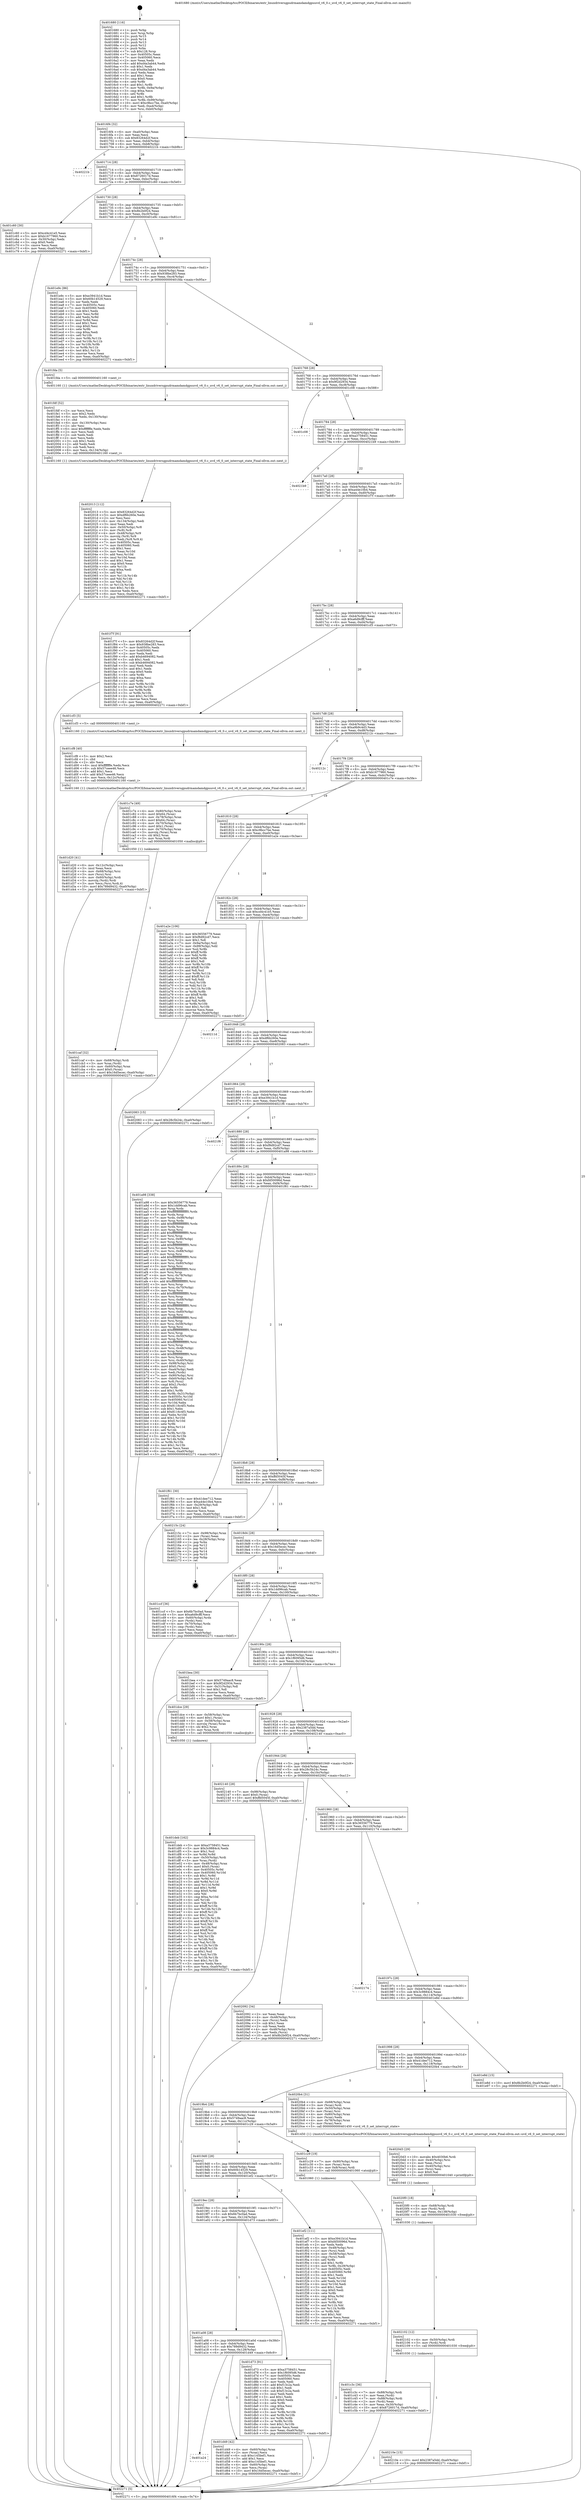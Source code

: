 digraph "0x401680" {
  label = "0x401680 (/mnt/c/Users/mathe/Desktop/tcc/POCII/binaries/extr_linuxdriversgpudrmamdamdgpuuvd_v6_0.c_uvd_v6_0_set_interrupt_state_Final-ollvm.out::main(0))"
  labelloc = "t"
  node[shape=record]

  Entry [label="",width=0.3,height=0.3,shape=circle,fillcolor=black,style=filled]
  "0x4016f4" [label="{
     0x4016f4 [32]\l
     | [instrs]\l
     &nbsp;&nbsp;0x4016f4 \<+6\>: mov -0xa0(%rbp),%eax\l
     &nbsp;&nbsp;0x4016fa \<+2\>: mov %eax,%ecx\l
     &nbsp;&nbsp;0x4016fc \<+6\>: sub $0x83264d2f,%ecx\l
     &nbsp;&nbsp;0x401702 \<+6\>: mov %eax,-0xb4(%rbp)\l
     &nbsp;&nbsp;0x401708 \<+6\>: mov %ecx,-0xb8(%rbp)\l
     &nbsp;&nbsp;0x40170e \<+6\>: je 000000000040221b \<main+0xb9b\>\l
  }"]
  "0x40221b" [label="{
     0x40221b\l
  }", style=dashed]
  "0x401714" [label="{
     0x401714 [28]\l
     | [instrs]\l
     &nbsp;&nbsp;0x401714 \<+5\>: jmp 0000000000401719 \<main+0x99\>\l
     &nbsp;&nbsp;0x401719 \<+6\>: mov -0xb4(%rbp),%eax\l
     &nbsp;&nbsp;0x40171f \<+5\>: sub $0x8726017d,%eax\l
     &nbsp;&nbsp;0x401724 \<+6\>: mov %eax,-0xbc(%rbp)\l
     &nbsp;&nbsp;0x40172a \<+6\>: je 0000000000401c60 \<main+0x5e0\>\l
  }"]
  Exit [label="",width=0.3,height=0.3,shape=circle,fillcolor=black,style=filled,peripheries=2]
  "0x401c60" [label="{
     0x401c60 [30]\l
     | [instrs]\l
     &nbsp;&nbsp;0x401c60 \<+5\>: mov $0xcd4c41e5,%eax\l
     &nbsp;&nbsp;0x401c65 \<+5\>: mov $0xb1677960,%ecx\l
     &nbsp;&nbsp;0x401c6a \<+3\>: mov -0x30(%rbp),%edx\l
     &nbsp;&nbsp;0x401c6d \<+3\>: cmp $0x0,%edx\l
     &nbsp;&nbsp;0x401c70 \<+3\>: cmove %ecx,%eax\l
     &nbsp;&nbsp;0x401c73 \<+6\>: mov %eax,-0xa0(%rbp)\l
     &nbsp;&nbsp;0x401c79 \<+5\>: jmp 0000000000402271 \<main+0xbf1\>\l
  }"]
  "0x401730" [label="{
     0x401730 [28]\l
     | [instrs]\l
     &nbsp;&nbsp;0x401730 \<+5\>: jmp 0000000000401735 \<main+0xb5\>\l
     &nbsp;&nbsp;0x401735 \<+6\>: mov -0xb4(%rbp),%eax\l
     &nbsp;&nbsp;0x40173b \<+5\>: sub $0x8b2b0f24,%eax\l
     &nbsp;&nbsp;0x401740 \<+6\>: mov %eax,-0xc0(%rbp)\l
     &nbsp;&nbsp;0x401746 \<+6\>: je 0000000000401e9c \<main+0x81c\>\l
  }"]
  "0x40210e" [label="{
     0x40210e [15]\l
     | [instrs]\l
     &nbsp;&nbsp;0x40210e \<+10\>: movl $0x2387a5dd,-0xa0(%rbp)\l
     &nbsp;&nbsp;0x402118 \<+5\>: jmp 0000000000402271 \<main+0xbf1\>\l
  }"]
  "0x401e9c" [label="{
     0x401e9c [86]\l
     | [instrs]\l
     &nbsp;&nbsp;0x401e9c \<+5\>: mov $0xe3941b1d,%eax\l
     &nbsp;&nbsp;0x401ea1 \<+5\>: mov $0x60b14529,%ecx\l
     &nbsp;&nbsp;0x401ea6 \<+2\>: xor %edx,%edx\l
     &nbsp;&nbsp;0x401ea8 \<+7\>: mov 0x40505c,%esi\l
     &nbsp;&nbsp;0x401eaf \<+7\>: mov 0x405060,%edi\l
     &nbsp;&nbsp;0x401eb6 \<+3\>: sub $0x1,%edx\l
     &nbsp;&nbsp;0x401eb9 \<+3\>: mov %esi,%r8d\l
     &nbsp;&nbsp;0x401ebc \<+3\>: add %edx,%r8d\l
     &nbsp;&nbsp;0x401ebf \<+4\>: imul %r8d,%esi\l
     &nbsp;&nbsp;0x401ec3 \<+3\>: and $0x1,%esi\l
     &nbsp;&nbsp;0x401ec6 \<+3\>: cmp $0x0,%esi\l
     &nbsp;&nbsp;0x401ec9 \<+4\>: sete %r9b\l
     &nbsp;&nbsp;0x401ecd \<+3\>: cmp $0xa,%edi\l
     &nbsp;&nbsp;0x401ed0 \<+4\>: setl %r10b\l
     &nbsp;&nbsp;0x401ed4 \<+3\>: mov %r9b,%r11b\l
     &nbsp;&nbsp;0x401ed7 \<+3\>: and %r10b,%r11b\l
     &nbsp;&nbsp;0x401eda \<+3\>: xor %r10b,%r9b\l
     &nbsp;&nbsp;0x401edd \<+3\>: or %r9b,%r11b\l
     &nbsp;&nbsp;0x401ee0 \<+4\>: test $0x1,%r11b\l
     &nbsp;&nbsp;0x401ee4 \<+3\>: cmovne %ecx,%eax\l
     &nbsp;&nbsp;0x401ee7 \<+6\>: mov %eax,-0xa0(%rbp)\l
     &nbsp;&nbsp;0x401eed \<+5\>: jmp 0000000000402271 \<main+0xbf1\>\l
  }"]
  "0x40174c" [label="{
     0x40174c [28]\l
     | [instrs]\l
     &nbsp;&nbsp;0x40174c \<+5\>: jmp 0000000000401751 \<main+0xd1\>\l
     &nbsp;&nbsp;0x401751 \<+6\>: mov -0xb4(%rbp),%eax\l
     &nbsp;&nbsp;0x401757 \<+5\>: sub $0x938be283,%eax\l
     &nbsp;&nbsp;0x40175c \<+6\>: mov %eax,-0xc4(%rbp)\l
     &nbsp;&nbsp;0x401762 \<+6\>: je 0000000000401fda \<main+0x95a\>\l
  }"]
  "0x402102" [label="{
     0x402102 [12]\l
     | [instrs]\l
     &nbsp;&nbsp;0x402102 \<+4\>: mov -0x50(%rbp),%rdi\l
     &nbsp;&nbsp;0x402106 \<+3\>: mov (%rdi),%rdi\l
     &nbsp;&nbsp;0x402109 \<+5\>: call 0000000000401030 \<free@plt\>\l
     | [calls]\l
     &nbsp;&nbsp;0x401030 \{1\} (unknown)\l
  }"]
  "0x401fda" [label="{
     0x401fda [5]\l
     | [instrs]\l
     &nbsp;&nbsp;0x401fda \<+5\>: call 0000000000401160 \<next_i\>\l
     | [calls]\l
     &nbsp;&nbsp;0x401160 \{1\} (/mnt/c/Users/mathe/Desktop/tcc/POCII/binaries/extr_linuxdriversgpudrmamdamdgpuuvd_v6_0.c_uvd_v6_0_set_interrupt_state_Final-ollvm.out::next_i)\l
  }"]
  "0x401768" [label="{
     0x401768 [28]\l
     | [instrs]\l
     &nbsp;&nbsp;0x401768 \<+5\>: jmp 000000000040176d \<main+0xed\>\l
     &nbsp;&nbsp;0x40176d \<+6\>: mov -0xb4(%rbp),%eax\l
     &nbsp;&nbsp;0x401773 \<+5\>: sub $0x9f2d2934,%eax\l
     &nbsp;&nbsp;0x401778 \<+6\>: mov %eax,-0xc8(%rbp)\l
     &nbsp;&nbsp;0x40177e \<+6\>: je 0000000000401c08 \<main+0x588\>\l
  }"]
  "0x4020f0" [label="{
     0x4020f0 [18]\l
     | [instrs]\l
     &nbsp;&nbsp;0x4020f0 \<+4\>: mov -0x68(%rbp),%rdi\l
     &nbsp;&nbsp;0x4020f4 \<+3\>: mov (%rdi),%rdi\l
     &nbsp;&nbsp;0x4020f7 \<+6\>: mov %eax,-0x138(%rbp)\l
     &nbsp;&nbsp;0x4020fd \<+5\>: call 0000000000401030 \<free@plt\>\l
     | [calls]\l
     &nbsp;&nbsp;0x401030 \{1\} (unknown)\l
  }"]
  "0x401c08" [label="{
     0x401c08\l
  }", style=dashed]
  "0x401784" [label="{
     0x401784 [28]\l
     | [instrs]\l
     &nbsp;&nbsp;0x401784 \<+5\>: jmp 0000000000401789 \<main+0x109\>\l
     &nbsp;&nbsp;0x401789 \<+6\>: mov -0xb4(%rbp),%eax\l
     &nbsp;&nbsp;0x40178f \<+5\>: sub $0xa3758451,%eax\l
     &nbsp;&nbsp;0x401794 \<+6\>: mov %eax,-0xcc(%rbp)\l
     &nbsp;&nbsp;0x40179a \<+6\>: je 00000000004021b9 \<main+0xb39\>\l
  }"]
  "0x4020d3" [label="{
     0x4020d3 [29]\l
     | [instrs]\l
     &nbsp;&nbsp;0x4020d3 \<+10\>: movabs $0x4030b6,%rdi\l
     &nbsp;&nbsp;0x4020dd \<+4\>: mov -0x40(%rbp),%rsi\l
     &nbsp;&nbsp;0x4020e1 \<+2\>: mov %eax,(%rsi)\l
     &nbsp;&nbsp;0x4020e3 \<+4\>: mov -0x40(%rbp),%rsi\l
     &nbsp;&nbsp;0x4020e7 \<+2\>: mov (%rsi),%esi\l
     &nbsp;&nbsp;0x4020e9 \<+2\>: mov $0x0,%al\l
     &nbsp;&nbsp;0x4020eb \<+5\>: call 0000000000401040 \<printf@plt\>\l
     | [calls]\l
     &nbsp;&nbsp;0x401040 \{1\} (unknown)\l
  }"]
  "0x4021b9" [label="{
     0x4021b9\l
  }", style=dashed]
  "0x4017a0" [label="{
     0x4017a0 [28]\l
     | [instrs]\l
     &nbsp;&nbsp;0x4017a0 \<+5\>: jmp 00000000004017a5 \<main+0x125\>\l
     &nbsp;&nbsp;0x4017a5 \<+6\>: mov -0xb4(%rbp),%eax\l
     &nbsp;&nbsp;0x4017ab \<+5\>: sub $0xa44e10b4,%eax\l
     &nbsp;&nbsp;0x4017b0 \<+6\>: mov %eax,-0xd0(%rbp)\l
     &nbsp;&nbsp;0x4017b6 \<+6\>: je 0000000000401f7f \<main+0x8ff\>\l
  }"]
  "0x402013" [label="{
     0x402013 [112]\l
     | [instrs]\l
     &nbsp;&nbsp;0x402013 \<+5\>: mov $0x83264d2f,%ecx\l
     &nbsp;&nbsp;0x402018 \<+5\>: mov $0xdf6b260e,%edx\l
     &nbsp;&nbsp;0x40201d \<+2\>: xor %esi,%esi\l
     &nbsp;&nbsp;0x40201f \<+6\>: mov -0x134(%rbp),%edi\l
     &nbsp;&nbsp;0x402025 \<+3\>: imul %eax,%edi\l
     &nbsp;&nbsp;0x402028 \<+4\>: mov -0x50(%rbp),%r8\l
     &nbsp;&nbsp;0x40202c \<+3\>: mov (%r8),%r8\l
     &nbsp;&nbsp;0x40202f \<+4\>: mov -0x48(%rbp),%r9\l
     &nbsp;&nbsp;0x402033 \<+3\>: movslq (%r9),%r9\l
     &nbsp;&nbsp;0x402036 \<+4\>: mov %edi,(%r8,%r9,4)\l
     &nbsp;&nbsp;0x40203a \<+7\>: mov 0x40505c,%eax\l
     &nbsp;&nbsp;0x402041 \<+7\>: mov 0x405060,%edi\l
     &nbsp;&nbsp;0x402048 \<+3\>: sub $0x1,%esi\l
     &nbsp;&nbsp;0x40204b \<+3\>: mov %eax,%r10d\l
     &nbsp;&nbsp;0x40204e \<+3\>: add %esi,%r10d\l
     &nbsp;&nbsp;0x402051 \<+4\>: imul %r10d,%eax\l
     &nbsp;&nbsp;0x402055 \<+3\>: and $0x1,%eax\l
     &nbsp;&nbsp;0x402058 \<+3\>: cmp $0x0,%eax\l
     &nbsp;&nbsp;0x40205b \<+4\>: sete %r11b\l
     &nbsp;&nbsp;0x40205f \<+3\>: cmp $0xa,%edi\l
     &nbsp;&nbsp;0x402062 \<+3\>: setl %bl\l
     &nbsp;&nbsp;0x402065 \<+3\>: mov %r11b,%r14b\l
     &nbsp;&nbsp;0x402068 \<+3\>: and %bl,%r14b\l
     &nbsp;&nbsp;0x40206b \<+3\>: xor %bl,%r11b\l
     &nbsp;&nbsp;0x40206e \<+3\>: or %r11b,%r14b\l
     &nbsp;&nbsp;0x402071 \<+4\>: test $0x1,%r14b\l
     &nbsp;&nbsp;0x402075 \<+3\>: cmovne %edx,%ecx\l
     &nbsp;&nbsp;0x402078 \<+6\>: mov %ecx,-0xa0(%rbp)\l
     &nbsp;&nbsp;0x40207e \<+5\>: jmp 0000000000402271 \<main+0xbf1\>\l
  }"]
  "0x401f7f" [label="{
     0x401f7f [91]\l
     | [instrs]\l
     &nbsp;&nbsp;0x401f7f \<+5\>: mov $0x83264d2f,%eax\l
     &nbsp;&nbsp;0x401f84 \<+5\>: mov $0x938be283,%ecx\l
     &nbsp;&nbsp;0x401f89 \<+7\>: mov 0x40505c,%edx\l
     &nbsp;&nbsp;0x401f90 \<+7\>: mov 0x405060,%esi\l
     &nbsp;&nbsp;0x401f97 \<+2\>: mov %edx,%edi\l
     &nbsp;&nbsp;0x401f99 \<+6\>: add $0xb4694082,%edi\l
     &nbsp;&nbsp;0x401f9f \<+3\>: sub $0x1,%edi\l
     &nbsp;&nbsp;0x401fa2 \<+6\>: sub $0xb4694082,%edi\l
     &nbsp;&nbsp;0x401fa8 \<+3\>: imul %edi,%edx\l
     &nbsp;&nbsp;0x401fab \<+3\>: and $0x1,%edx\l
     &nbsp;&nbsp;0x401fae \<+3\>: cmp $0x0,%edx\l
     &nbsp;&nbsp;0x401fb1 \<+4\>: sete %r8b\l
     &nbsp;&nbsp;0x401fb5 \<+3\>: cmp $0xa,%esi\l
     &nbsp;&nbsp;0x401fb8 \<+4\>: setl %r9b\l
     &nbsp;&nbsp;0x401fbc \<+3\>: mov %r8b,%r10b\l
     &nbsp;&nbsp;0x401fbf \<+3\>: and %r9b,%r10b\l
     &nbsp;&nbsp;0x401fc2 \<+3\>: xor %r9b,%r8b\l
     &nbsp;&nbsp;0x401fc5 \<+3\>: or %r8b,%r10b\l
     &nbsp;&nbsp;0x401fc8 \<+4\>: test $0x1,%r10b\l
     &nbsp;&nbsp;0x401fcc \<+3\>: cmovne %ecx,%eax\l
     &nbsp;&nbsp;0x401fcf \<+6\>: mov %eax,-0xa0(%rbp)\l
     &nbsp;&nbsp;0x401fd5 \<+5\>: jmp 0000000000402271 \<main+0xbf1\>\l
  }"]
  "0x4017bc" [label="{
     0x4017bc [28]\l
     | [instrs]\l
     &nbsp;&nbsp;0x4017bc \<+5\>: jmp 00000000004017c1 \<main+0x141\>\l
     &nbsp;&nbsp;0x4017c1 \<+6\>: mov -0xb4(%rbp),%eax\l
     &nbsp;&nbsp;0x4017c7 \<+5\>: sub $0xa6d9cfff,%eax\l
     &nbsp;&nbsp;0x4017cc \<+6\>: mov %eax,-0xd4(%rbp)\l
     &nbsp;&nbsp;0x4017d2 \<+6\>: je 0000000000401cf3 \<main+0x673\>\l
  }"]
  "0x401fdf" [label="{
     0x401fdf [52]\l
     | [instrs]\l
     &nbsp;&nbsp;0x401fdf \<+2\>: xor %ecx,%ecx\l
     &nbsp;&nbsp;0x401fe1 \<+5\>: mov $0x2,%edx\l
     &nbsp;&nbsp;0x401fe6 \<+6\>: mov %edx,-0x130(%rbp)\l
     &nbsp;&nbsp;0x401fec \<+1\>: cltd\l
     &nbsp;&nbsp;0x401fed \<+6\>: mov -0x130(%rbp),%esi\l
     &nbsp;&nbsp;0x401ff3 \<+2\>: idiv %esi\l
     &nbsp;&nbsp;0x401ff5 \<+6\>: imul $0xfffffffe,%edx,%edx\l
     &nbsp;&nbsp;0x401ffb \<+2\>: mov %ecx,%edi\l
     &nbsp;&nbsp;0x401ffd \<+2\>: sub %edx,%edi\l
     &nbsp;&nbsp;0x401fff \<+2\>: mov %ecx,%edx\l
     &nbsp;&nbsp;0x402001 \<+3\>: sub $0x1,%edx\l
     &nbsp;&nbsp;0x402004 \<+2\>: add %edx,%edi\l
     &nbsp;&nbsp;0x402006 \<+2\>: sub %edi,%ecx\l
     &nbsp;&nbsp;0x402008 \<+6\>: mov %ecx,-0x134(%rbp)\l
     &nbsp;&nbsp;0x40200e \<+5\>: call 0000000000401160 \<next_i\>\l
     | [calls]\l
     &nbsp;&nbsp;0x401160 \{1\} (/mnt/c/Users/mathe/Desktop/tcc/POCII/binaries/extr_linuxdriversgpudrmamdamdgpuuvd_v6_0.c_uvd_v6_0_set_interrupt_state_Final-ollvm.out::next_i)\l
  }"]
  "0x401cf3" [label="{
     0x401cf3 [5]\l
     | [instrs]\l
     &nbsp;&nbsp;0x401cf3 \<+5\>: call 0000000000401160 \<next_i\>\l
     | [calls]\l
     &nbsp;&nbsp;0x401160 \{1\} (/mnt/c/Users/mathe/Desktop/tcc/POCII/binaries/extr_linuxdriversgpudrmamdamdgpuuvd_v6_0.c_uvd_v6_0_set_interrupt_state_Final-ollvm.out::next_i)\l
  }"]
  "0x4017d8" [label="{
     0x4017d8 [28]\l
     | [instrs]\l
     &nbsp;&nbsp;0x4017d8 \<+5\>: jmp 00000000004017dd \<main+0x15d\>\l
     &nbsp;&nbsp;0x4017dd \<+6\>: mov -0xb4(%rbp),%eax\l
     &nbsp;&nbsp;0x4017e3 \<+5\>: sub $0xa9b9c4d3,%eax\l
     &nbsp;&nbsp;0x4017e8 \<+6\>: mov %eax,-0xd8(%rbp)\l
     &nbsp;&nbsp;0x4017ee \<+6\>: je 000000000040212c \<main+0xaac\>\l
  }"]
  "0x401deb" [label="{
     0x401deb [162]\l
     | [instrs]\l
     &nbsp;&nbsp;0x401deb \<+5\>: mov $0xa3758451,%ecx\l
     &nbsp;&nbsp;0x401df0 \<+5\>: mov $0x3c9884c4,%edx\l
     &nbsp;&nbsp;0x401df5 \<+3\>: mov $0x1,%sil\l
     &nbsp;&nbsp;0x401df8 \<+3\>: xor %r8d,%r8d\l
     &nbsp;&nbsp;0x401dfb \<+4\>: mov -0x50(%rbp),%rdi\l
     &nbsp;&nbsp;0x401dff \<+3\>: mov %rax,(%rdi)\l
     &nbsp;&nbsp;0x401e02 \<+4\>: mov -0x48(%rbp),%rax\l
     &nbsp;&nbsp;0x401e06 \<+6\>: movl $0x0,(%rax)\l
     &nbsp;&nbsp;0x401e0c \<+8\>: mov 0x40505c,%r9d\l
     &nbsp;&nbsp;0x401e14 \<+8\>: mov 0x405060,%r10d\l
     &nbsp;&nbsp;0x401e1c \<+4\>: sub $0x1,%r8d\l
     &nbsp;&nbsp;0x401e20 \<+3\>: mov %r9d,%r11d\l
     &nbsp;&nbsp;0x401e23 \<+3\>: add %r8d,%r11d\l
     &nbsp;&nbsp;0x401e26 \<+4\>: imul %r11d,%r9d\l
     &nbsp;&nbsp;0x401e2a \<+4\>: and $0x1,%r9d\l
     &nbsp;&nbsp;0x401e2e \<+4\>: cmp $0x0,%r9d\l
     &nbsp;&nbsp;0x401e32 \<+3\>: sete %bl\l
     &nbsp;&nbsp;0x401e35 \<+4\>: cmp $0xa,%r10d\l
     &nbsp;&nbsp;0x401e39 \<+4\>: setl %r14b\l
     &nbsp;&nbsp;0x401e3d \<+3\>: mov %bl,%r15b\l
     &nbsp;&nbsp;0x401e40 \<+4\>: xor $0xff,%r15b\l
     &nbsp;&nbsp;0x401e44 \<+3\>: mov %r14b,%r12b\l
     &nbsp;&nbsp;0x401e47 \<+4\>: xor $0xff,%r12b\l
     &nbsp;&nbsp;0x401e4b \<+4\>: xor $0x1,%sil\l
     &nbsp;&nbsp;0x401e4f \<+3\>: mov %r15b,%r13b\l
     &nbsp;&nbsp;0x401e52 \<+4\>: and $0xff,%r13b\l
     &nbsp;&nbsp;0x401e56 \<+3\>: and %sil,%bl\l
     &nbsp;&nbsp;0x401e59 \<+3\>: mov %r12b,%al\l
     &nbsp;&nbsp;0x401e5c \<+2\>: and $0xff,%al\l
     &nbsp;&nbsp;0x401e5e \<+3\>: and %sil,%r14b\l
     &nbsp;&nbsp;0x401e61 \<+3\>: or %bl,%r13b\l
     &nbsp;&nbsp;0x401e64 \<+3\>: or %r14b,%al\l
     &nbsp;&nbsp;0x401e67 \<+3\>: xor %al,%r13b\l
     &nbsp;&nbsp;0x401e6a \<+3\>: or %r12b,%r15b\l
     &nbsp;&nbsp;0x401e6d \<+4\>: xor $0xff,%r15b\l
     &nbsp;&nbsp;0x401e71 \<+4\>: or $0x1,%sil\l
     &nbsp;&nbsp;0x401e75 \<+3\>: and %sil,%r15b\l
     &nbsp;&nbsp;0x401e78 \<+3\>: or %r15b,%r13b\l
     &nbsp;&nbsp;0x401e7b \<+4\>: test $0x1,%r13b\l
     &nbsp;&nbsp;0x401e7f \<+3\>: cmovne %edx,%ecx\l
     &nbsp;&nbsp;0x401e82 \<+6\>: mov %ecx,-0xa0(%rbp)\l
     &nbsp;&nbsp;0x401e88 \<+5\>: jmp 0000000000402271 \<main+0xbf1\>\l
  }"]
  "0x40212c" [label="{
     0x40212c\l
  }", style=dashed]
  "0x4017f4" [label="{
     0x4017f4 [28]\l
     | [instrs]\l
     &nbsp;&nbsp;0x4017f4 \<+5\>: jmp 00000000004017f9 \<main+0x179\>\l
     &nbsp;&nbsp;0x4017f9 \<+6\>: mov -0xb4(%rbp),%eax\l
     &nbsp;&nbsp;0x4017ff \<+5\>: sub $0xb1677960,%eax\l
     &nbsp;&nbsp;0x401804 \<+6\>: mov %eax,-0xdc(%rbp)\l
     &nbsp;&nbsp;0x40180a \<+6\>: je 0000000000401c7e \<main+0x5fe\>\l
  }"]
  "0x401a24" [label="{
     0x401a24\l
  }", style=dashed]
  "0x401c7e" [label="{
     0x401c7e [49]\l
     | [instrs]\l
     &nbsp;&nbsp;0x401c7e \<+4\>: mov -0x80(%rbp),%rax\l
     &nbsp;&nbsp;0x401c82 \<+6\>: movl $0x64,(%rax)\l
     &nbsp;&nbsp;0x401c88 \<+4\>: mov -0x78(%rbp),%rax\l
     &nbsp;&nbsp;0x401c8c \<+6\>: movl $0x64,(%rax)\l
     &nbsp;&nbsp;0x401c92 \<+4\>: mov -0x70(%rbp),%rax\l
     &nbsp;&nbsp;0x401c96 \<+6\>: movl $0x1,(%rax)\l
     &nbsp;&nbsp;0x401c9c \<+4\>: mov -0x70(%rbp),%rax\l
     &nbsp;&nbsp;0x401ca0 \<+3\>: movslq (%rax),%rax\l
     &nbsp;&nbsp;0x401ca3 \<+4\>: shl $0x2,%rax\l
     &nbsp;&nbsp;0x401ca7 \<+3\>: mov %rax,%rdi\l
     &nbsp;&nbsp;0x401caa \<+5\>: call 0000000000401050 \<malloc@plt\>\l
     | [calls]\l
     &nbsp;&nbsp;0x401050 \{1\} (unknown)\l
  }"]
  "0x401810" [label="{
     0x401810 [28]\l
     | [instrs]\l
     &nbsp;&nbsp;0x401810 \<+5\>: jmp 0000000000401815 \<main+0x195\>\l
     &nbsp;&nbsp;0x401815 \<+6\>: mov -0xb4(%rbp),%eax\l
     &nbsp;&nbsp;0x40181b \<+5\>: sub $0xc9bcc7be,%eax\l
     &nbsp;&nbsp;0x401820 \<+6\>: mov %eax,-0xe0(%rbp)\l
     &nbsp;&nbsp;0x401826 \<+6\>: je 0000000000401a2e \<main+0x3ae\>\l
  }"]
  "0x401d49" [label="{
     0x401d49 [42]\l
     | [instrs]\l
     &nbsp;&nbsp;0x401d49 \<+4\>: mov -0x60(%rbp),%rax\l
     &nbsp;&nbsp;0x401d4d \<+2\>: mov (%rax),%ecx\l
     &nbsp;&nbsp;0x401d4f \<+6\>: sub $0xc145bef1,%ecx\l
     &nbsp;&nbsp;0x401d55 \<+3\>: add $0x1,%ecx\l
     &nbsp;&nbsp;0x401d58 \<+6\>: add $0xc145bef1,%ecx\l
     &nbsp;&nbsp;0x401d5e \<+4\>: mov -0x60(%rbp),%rax\l
     &nbsp;&nbsp;0x401d62 \<+2\>: mov %ecx,(%rax)\l
     &nbsp;&nbsp;0x401d64 \<+10\>: movl $0x16d5ecec,-0xa0(%rbp)\l
     &nbsp;&nbsp;0x401d6e \<+5\>: jmp 0000000000402271 \<main+0xbf1\>\l
  }"]
  "0x401a2e" [label="{
     0x401a2e [106]\l
     | [instrs]\l
     &nbsp;&nbsp;0x401a2e \<+5\>: mov $0x36556779,%eax\l
     &nbsp;&nbsp;0x401a33 \<+5\>: mov $0xf8d92cd7,%ecx\l
     &nbsp;&nbsp;0x401a38 \<+2\>: mov $0x1,%dl\l
     &nbsp;&nbsp;0x401a3a \<+7\>: mov -0x9a(%rbp),%sil\l
     &nbsp;&nbsp;0x401a41 \<+7\>: mov -0x99(%rbp),%dil\l
     &nbsp;&nbsp;0x401a48 \<+3\>: mov %sil,%r8b\l
     &nbsp;&nbsp;0x401a4b \<+4\>: xor $0xff,%r8b\l
     &nbsp;&nbsp;0x401a4f \<+3\>: mov %dil,%r9b\l
     &nbsp;&nbsp;0x401a52 \<+4\>: xor $0xff,%r9b\l
     &nbsp;&nbsp;0x401a56 \<+3\>: xor $0x1,%dl\l
     &nbsp;&nbsp;0x401a59 \<+3\>: mov %r8b,%r10b\l
     &nbsp;&nbsp;0x401a5c \<+4\>: and $0xff,%r10b\l
     &nbsp;&nbsp;0x401a60 \<+3\>: and %dl,%sil\l
     &nbsp;&nbsp;0x401a63 \<+3\>: mov %r9b,%r11b\l
     &nbsp;&nbsp;0x401a66 \<+4\>: and $0xff,%r11b\l
     &nbsp;&nbsp;0x401a6a \<+3\>: and %dl,%dil\l
     &nbsp;&nbsp;0x401a6d \<+3\>: or %sil,%r10b\l
     &nbsp;&nbsp;0x401a70 \<+3\>: or %dil,%r11b\l
     &nbsp;&nbsp;0x401a73 \<+3\>: xor %r11b,%r10b\l
     &nbsp;&nbsp;0x401a76 \<+3\>: or %r9b,%r8b\l
     &nbsp;&nbsp;0x401a79 \<+4\>: xor $0xff,%r8b\l
     &nbsp;&nbsp;0x401a7d \<+3\>: or $0x1,%dl\l
     &nbsp;&nbsp;0x401a80 \<+3\>: and %dl,%r8b\l
     &nbsp;&nbsp;0x401a83 \<+3\>: or %r8b,%r10b\l
     &nbsp;&nbsp;0x401a86 \<+4\>: test $0x1,%r10b\l
     &nbsp;&nbsp;0x401a8a \<+3\>: cmovne %ecx,%eax\l
     &nbsp;&nbsp;0x401a8d \<+6\>: mov %eax,-0xa0(%rbp)\l
     &nbsp;&nbsp;0x401a93 \<+5\>: jmp 0000000000402271 \<main+0xbf1\>\l
  }"]
  "0x40182c" [label="{
     0x40182c [28]\l
     | [instrs]\l
     &nbsp;&nbsp;0x40182c \<+5\>: jmp 0000000000401831 \<main+0x1b1\>\l
     &nbsp;&nbsp;0x401831 \<+6\>: mov -0xb4(%rbp),%eax\l
     &nbsp;&nbsp;0x401837 \<+5\>: sub $0xcd4c41e5,%eax\l
     &nbsp;&nbsp;0x40183c \<+6\>: mov %eax,-0xe4(%rbp)\l
     &nbsp;&nbsp;0x401842 \<+6\>: je 000000000040211d \<main+0xa9d\>\l
  }"]
  "0x402271" [label="{
     0x402271 [5]\l
     | [instrs]\l
     &nbsp;&nbsp;0x402271 \<+5\>: jmp 00000000004016f4 \<main+0x74\>\l
  }"]
  "0x401680" [label="{
     0x401680 [116]\l
     | [instrs]\l
     &nbsp;&nbsp;0x401680 \<+1\>: push %rbp\l
     &nbsp;&nbsp;0x401681 \<+3\>: mov %rsp,%rbp\l
     &nbsp;&nbsp;0x401684 \<+2\>: push %r15\l
     &nbsp;&nbsp;0x401686 \<+2\>: push %r14\l
     &nbsp;&nbsp;0x401688 \<+2\>: push %r13\l
     &nbsp;&nbsp;0x40168a \<+2\>: push %r12\l
     &nbsp;&nbsp;0x40168c \<+1\>: push %rbx\l
     &nbsp;&nbsp;0x40168d \<+7\>: sub $0x128,%rsp\l
     &nbsp;&nbsp;0x401694 \<+7\>: mov 0x40505c,%eax\l
     &nbsp;&nbsp;0x40169b \<+7\>: mov 0x405060,%ecx\l
     &nbsp;&nbsp;0x4016a2 \<+2\>: mov %eax,%edx\l
     &nbsp;&nbsp;0x4016a4 \<+6\>: add $0xd4a3ab44,%edx\l
     &nbsp;&nbsp;0x4016aa \<+3\>: sub $0x1,%edx\l
     &nbsp;&nbsp;0x4016ad \<+6\>: sub $0xd4a3ab44,%edx\l
     &nbsp;&nbsp;0x4016b3 \<+3\>: imul %edx,%eax\l
     &nbsp;&nbsp;0x4016b6 \<+3\>: and $0x1,%eax\l
     &nbsp;&nbsp;0x4016b9 \<+3\>: cmp $0x0,%eax\l
     &nbsp;&nbsp;0x4016bc \<+4\>: sete %r8b\l
     &nbsp;&nbsp;0x4016c0 \<+4\>: and $0x1,%r8b\l
     &nbsp;&nbsp;0x4016c4 \<+7\>: mov %r8b,-0x9a(%rbp)\l
     &nbsp;&nbsp;0x4016cb \<+3\>: cmp $0xa,%ecx\l
     &nbsp;&nbsp;0x4016ce \<+4\>: setl %r8b\l
     &nbsp;&nbsp;0x4016d2 \<+4\>: and $0x1,%r8b\l
     &nbsp;&nbsp;0x4016d6 \<+7\>: mov %r8b,-0x99(%rbp)\l
     &nbsp;&nbsp;0x4016dd \<+10\>: movl $0xc9bcc7be,-0xa0(%rbp)\l
     &nbsp;&nbsp;0x4016e7 \<+6\>: mov %edi,-0xa4(%rbp)\l
     &nbsp;&nbsp;0x4016ed \<+7\>: mov %rsi,-0xb0(%rbp)\l
  }"]
  "0x401a08" [label="{
     0x401a08 [28]\l
     | [instrs]\l
     &nbsp;&nbsp;0x401a08 \<+5\>: jmp 0000000000401a0d \<main+0x38d\>\l
     &nbsp;&nbsp;0x401a0d \<+6\>: mov -0xb4(%rbp),%eax\l
     &nbsp;&nbsp;0x401a13 \<+5\>: sub $0x789d9432,%eax\l
     &nbsp;&nbsp;0x401a18 \<+6\>: mov %eax,-0x128(%rbp)\l
     &nbsp;&nbsp;0x401a1e \<+6\>: je 0000000000401d49 \<main+0x6c9\>\l
  }"]
  "0x40211d" [label="{
     0x40211d\l
  }", style=dashed]
  "0x401848" [label="{
     0x401848 [28]\l
     | [instrs]\l
     &nbsp;&nbsp;0x401848 \<+5\>: jmp 000000000040184d \<main+0x1cd\>\l
     &nbsp;&nbsp;0x40184d \<+6\>: mov -0xb4(%rbp),%eax\l
     &nbsp;&nbsp;0x401853 \<+5\>: sub $0xdf6b260e,%eax\l
     &nbsp;&nbsp;0x401858 \<+6\>: mov %eax,-0xe8(%rbp)\l
     &nbsp;&nbsp;0x40185e \<+6\>: je 0000000000402083 \<main+0xa03\>\l
  }"]
  "0x401d73" [label="{
     0x401d73 [91]\l
     | [instrs]\l
     &nbsp;&nbsp;0x401d73 \<+5\>: mov $0xa3758451,%eax\l
     &nbsp;&nbsp;0x401d78 \<+5\>: mov $0x1f6095d6,%ecx\l
     &nbsp;&nbsp;0x401d7d \<+7\>: mov 0x40505c,%edx\l
     &nbsp;&nbsp;0x401d84 \<+7\>: mov 0x405060,%esi\l
     &nbsp;&nbsp;0x401d8b \<+2\>: mov %edx,%edi\l
     &nbsp;&nbsp;0x401d8d \<+6\>: add $0xf13c2a,%edi\l
     &nbsp;&nbsp;0x401d93 \<+3\>: sub $0x1,%edi\l
     &nbsp;&nbsp;0x401d96 \<+6\>: sub $0xf13c2a,%edi\l
     &nbsp;&nbsp;0x401d9c \<+3\>: imul %edi,%edx\l
     &nbsp;&nbsp;0x401d9f \<+3\>: and $0x1,%edx\l
     &nbsp;&nbsp;0x401da2 \<+3\>: cmp $0x0,%edx\l
     &nbsp;&nbsp;0x401da5 \<+4\>: sete %r8b\l
     &nbsp;&nbsp;0x401da9 \<+3\>: cmp $0xa,%esi\l
     &nbsp;&nbsp;0x401dac \<+4\>: setl %r9b\l
     &nbsp;&nbsp;0x401db0 \<+3\>: mov %r8b,%r10b\l
     &nbsp;&nbsp;0x401db3 \<+3\>: and %r9b,%r10b\l
     &nbsp;&nbsp;0x401db6 \<+3\>: xor %r9b,%r8b\l
     &nbsp;&nbsp;0x401db9 \<+3\>: or %r8b,%r10b\l
     &nbsp;&nbsp;0x401dbc \<+4\>: test $0x1,%r10b\l
     &nbsp;&nbsp;0x401dc0 \<+3\>: cmovne %ecx,%eax\l
     &nbsp;&nbsp;0x401dc3 \<+6\>: mov %eax,-0xa0(%rbp)\l
     &nbsp;&nbsp;0x401dc9 \<+5\>: jmp 0000000000402271 \<main+0xbf1\>\l
  }"]
  "0x402083" [label="{
     0x402083 [15]\l
     | [instrs]\l
     &nbsp;&nbsp;0x402083 \<+10\>: movl $0x28c5b24c,-0xa0(%rbp)\l
     &nbsp;&nbsp;0x40208d \<+5\>: jmp 0000000000402271 \<main+0xbf1\>\l
  }"]
  "0x401864" [label="{
     0x401864 [28]\l
     | [instrs]\l
     &nbsp;&nbsp;0x401864 \<+5\>: jmp 0000000000401869 \<main+0x1e9\>\l
     &nbsp;&nbsp;0x401869 \<+6\>: mov -0xb4(%rbp),%eax\l
     &nbsp;&nbsp;0x40186f \<+5\>: sub $0xe3941b1d,%eax\l
     &nbsp;&nbsp;0x401874 \<+6\>: mov %eax,-0xec(%rbp)\l
     &nbsp;&nbsp;0x40187a \<+6\>: je 00000000004021f6 \<main+0xb76\>\l
  }"]
  "0x4019ec" [label="{
     0x4019ec [28]\l
     | [instrs]\l
     &nbsp;&nbsp;0x4019ec \<+5\>: jmp 00000000004019f1 \<main+0x371\>\l
     &nbsp;&nbsp;0x4019f1 \<+6\>: mov -0xb4(%rbp),%eax\l
     &nbsp;&nbsp;0x4019f7 \<+5\>: sub $0x6b7bc0ad,%eax\l
     &nbsp;&nbsp;0x4019fc \<+6\>: mov %eax,-0x124(%rbp)\l
     &nbsp;&nbsp;0x401a02 \<+6\>: je 0000000000401d73 \<main+0x6f3\>\l
  }"]
  "0x4021f6" [label="{
     0x4021f6\l
  }", style=dashed]
  "0x401880" [label="{
     0x401880 [28]\l
     | [instrs]\l
     &nbsp;&nbsp;0x401880 \<+5\>: jmp 0000000000401885 \<main+0x205\>\l
     &nbsp;&nbsp;0x401885 \<+6\>: mov -0xb4(%rbp),%eax\l
     &nbsp;&nbsp;0x40188b \<+5\>: sub $0xf8d92cd7,%eax\l
     &nbsp;&nbsp;0x401890 \<+6\>: mov %eax,-0xf0(%rbp)\l
     &nbsp;&nbsp;0x401896 \<+6\>: je 0000000000401a98 \<main+0x418\>\l
  }"]
  "0x401ef2" [label="{
     0x401ef2 [111]\l
     | [instrs]\l
     &nbsp;&nbsp;0x401ef2 \<+5\>: mov $0xe3941b1d,%eax\l
     &nbsp;&nbsp;0x401ef7 \<+5\>: mov $0xfd50096d,%ecx\l
     &nbsp;&nbsp;0x401efc \<+2\>: xor %edx,%edx\l
     &nbsp;&nbsp;0x401efe \<+4\>: mov -0x48(%rbp),%rsi\l
     &nbsp;&nbsp;0x401f02 \<+2\>: mov (%rsi),%edi\l
     &nbsp;&nbsp;0x401f04 \<+4\>: mov -0x58(%rbp),%rsi\l
     &nbsp;&nbsp;0x401f08 \<+2\>: cmp (%rsi),%edi\l
     &nbsp;&nbsp;0x401f0a \<+4\>: setl %r8b\l
     &nbsp;&nbsp;0x401f0e \<+4\>: and $0x1,%r8b\l
     &nbsp;&nbsp;0x401f12 \<+4\>: mov %r8b,-0x29(%rbp)\l
     &nbsp;&nbsp;0x401f16 \<+7\>: mov 0x40505c,%edi\l
     &nbsp;&nbsp;0x401f1d \<+8\>: mov 0x405060,%r9d\l
     &nbsp;&nbsp;0x401f25 \<+3\>: sub $0x1,%edx\l
     &nbsp;&nbsp;0x401f28 \<+3\>: mov %edi,%r10d\l
     &nbsp;&nbsp;0x401f2b \<+3\>: add %edx,%r10d\l
     &nbsp;&nbsp;0x401f2e \<+4\>: imul %r10d,%edi\l
     &nbsp;&nbsp;0x401f32 \<+3\>: and $0x1,%edi\l
     &nbsp;&nbsp;0x401f35 \<+3\>: cmp $0x0,%edi\l
     &nbsp;&nbsp;0x401f38 \<+4\>: sete %r8b\l
     &nbsp;&nbsp;0x401f3c \<+4\>: cmp $0xa,%r9d\l
     &nbsp;&nbsp;0x401f40 \<+4\>: setl %r11b\l
     &nbsp;&nbsp;0x401f44 \<+3\>: mov %r8b,%bl\l
     &nbsp;&nbsp;0x401f47 \<+3\>: and %r11b,%bl\l
     &nbsp;&nbsp;0x401f4a \<+3\>: xor %r11b,%r8b\l
     &nbsp;&nbsp;0x401f4d \<+3\>: or %r8b,%bl\l
     &nbsp;&nbsp;0x401f50 \<+3\>: test $0x1,%bl\l
     &nbsp;&nbsp;0x401f53 \<+3\>: cmovne %ecx,%eax\l
     &nbsp;&nbsp;0x401f56 \<+6\>: mov %eax,-0xa0(%rbp)\l
     &nbsp;&nbsp;0x401f5c \<+5\>: jmp 0000000000402271 \<main+0xbf1\>\l
  }"]
  "0x401a98" [label="{
     0x401a98 [338]\l
     | [instrs]\l
     &nbsp;&nbsp;0x401a98 \<+5\>: mov $0x36556779,%eax\l
     &nbsp;&nbsp;0x401a9d \<+5\>: mov $0x1dd96cab,%ecx\l
     &nbsp;&nbsp;0x401aa2 \<+3\>: mov %rsp,%rdx\l
     &nbsp;&nbsp;0x401aa5 \<+4\>: add $0xfffffffffffffff0,%rdx\l
     &nbsp;&nbsp;0x401aa9 \<+3\>: mov %rdx,%rsp\l
     &nbsp;&nbsp;0x401aac \<+7\>: mov %rdx,-0x98(%rbp)\l
     &nbsp;&nbsp;0x401ab3 \<+3\>: mov %rsp,%rdx\l
     &nbsp;&nbsp;0x401ab6 \<+4\>: add $0xfffffffffffffff0,%rdx\l
     &nbsp;&nbsp;0x401aba \<+3\>: mov %rdx,%rsp\l
     &nbsp;&nbsp;0x401abd \<+3\>: mov %rsp,%rsi\l
     &nbsp;&nbsp;0x401ac0 \<+4\>: add $0xfffffffffffffff0,%rsi\l
     &nbsp;&nbsp;0x401ac4 \<+3\>: mov %rsi,%rsp\l
     &nbsp;&nbsp;0x401ac7 \<+7\>: mov %rsi,-0x90(%rbp)\l
     &nbsp;&nbsp;0x401ace \<+3\>: mov %rsp,%rsi\l
     &nbsp;&nbsp;0x401ad1 \<+4\>: add $0xfffffffffffffff0,%rsi\l
     &nbsp;&nbsp;0x401ad5 \<+3\>: mov %rsi,%rsp\l
     &nbsp;&nbsp;0x401ad8 \<+7\>: mov %rsi,-0x88(%rbp)\l
     &nbsp;&nbsp;0x401adf \<+3\>: mov %rsp,%rsi\l
     &nbsp;&nbsp;0x401ae2 \<+4\>: add $0xfffffffffffffff0,%rsi\l
     &nbsp;&nbsp;0x401ae6 \<+3\>: mov %rsi,%rsp\l
     &nbsp;&nbsp;0x401ae9 \<+4\>: mov %rsi,-0x80(%rbp)\l
     &nbsp;&nbsp;0x401aed \<+3\>: mov %rsp,%rsi\l
     &nbsp;&nbsp;0x401af0 \<+4\>: add $0xfffffffffffffff0,%rsi\l
     &nbsp;&nbsp;0x401af4 \<+3\>: mov %rsi,%rsp\l
     &nbsp;&nbsp;0x401af7 \<+4\>: mov %rsi,-0x78(%rbp)\l
     &nbsp;&nbsp;0x401afb \<+3\>: mov %rsp,%rsi\l
     &nbsp;&nbsp;0x401afe \<+4\>: add $0xfffffffffffffff0,%rsi\l
     &nbsp;&nbsp;0x401b02 \<+3\>: mov %rsi,%rsp\l
     &nbsp;&nbsp;0x401b05 \<+4\>: mov %rsi,-0x70(%rbp)\l
     &nbsp;&nbsp;0x401b09 \<+3\>: mov %rsp,%rsi\l
     &nbsp;&nbsp;0x401b0c \<+4\>: add $0xfffffffffffffff0,%rsi\l
     &nbsp;&nbsp;0x401b10 \<+3\>: mov %rsi,%rsp\l
     &nbsp;&nbsp;0x401b13 \<+4\>: mov %rsi,-0x68(%rbp)\l
     &nbsp;&nbsp;0x401b17 \<+3\>: mov %rsp,%rsi\l
     &nbsp;&nbsp;0x401b1a \<+4\>: add $0xfffffffffffffff0,%rsi\l
     &nbsp;&nbsp;0x401b1e \<+3\>: mov %rsi,%rsp\l
     &nbsp;&nbsp;0x401b21 \<+4\>: mov %rsi,-0x60(%rbp)\l
     &nbsp;&nbsp;0x401b25 \<+3\>: mov %rsp,%rsi\l
     &nbsp;&nbsp;0x401b28 \<+4\>: add $0xfffffffffffffff0,%rsi\l
     &nbsp;&nbsp;0x401b2c \<+3\>: mov %rsi,%rsp\l
     &nbsp;&nbsp;0x401b2f \<+4\>: mov %rsi,-0x58(%rbp)\l
     &nbsp;&nbsp;0x401b33 \<+3\>: mov %rsp,%rsi\l
     &nbsp;&nbsp;0x401b36 \<+4\>: add $0xfffffffffffffff0,%rsi\l
     &nbsp;&nbsp;0x401b3a \<+3\>: mov %rsi,%rsp\l
     &nbsp;&nbsp;0x401b3d \<+4\>: mov %rsi,-0x50(%rbp)\l
     &nbsp;&nbsp;0x401b41 \<+3\>: mov %rsp,%rsi\l
     &nbsp;&nbsp;0x401b44 \<+4\>: add $0xfffffffffffffff0,%rsi\l
     &nbsp;&nbsp;0x401b48 \<+3\>: mov %rsi,%rsp\l
     &nbsp;&nbsp;0x401b4b \<+4\>: mov %rsi,-0x48(%rbp)\l
     &nbsp;&nbsp;0x401b4f \<+3\>: mov %rsp,%rsi\l
     &nbsp;&nbsp;0x401b52 \<+4\>: add $0xfffffffffffffff0,%rsi\l
     &nbsp;&nbsp;0x401b56 \<+3\>: mov %rsi,%rsp\l
     &nbsp;&nbsp;0x401b59 \<+4\>: mov %rsi,-0x40(%rbp)\l
     &nbsp;&nbsp;0x401b5d \<+7\>: mov -0x98(%rbp),%rsi\l
     &nbsp;&nbsp;0x401b64 \<+6\>: movl $0x0,(%rsi)\l
     &nbsp;&nbsp;0x401b6a \<+6\>: mov -0xa4(%rbp),%edi\l
     &nbsp;&nbsp;0x401b70 \<+2\>: mov %edi,(%rdx)\l
     &nbsp;&nbsp;0x401b72 \<+7\>: mov -0x90(%rbp),%rsi\l
     &nbsp;&nbsp;0x401b79 \<+7\>: mov -0xb0(%rbp),%r8\l
     &nbsp;&nbsp;0x401b80 \<+3\>: mov %r8,(%rsi)\l
     &nbsp;&nbsp;0x401b83 \<+3\>: cmpl $0x2,(%rdx)\l
     &nbsp;&nbsp;0x401b86 \<+4\>: setne %r9b\l
     &nbsp;&nbsp;0x401b8a \<+4\>: and $0x1,%r9b\l
     &nbsp;&nbsp;0x401b8e \<+4\>: mov %r9b,-0x31(%rbp)\l
     &nbsp;&nbsp;0x401b92 \<+8\>: mov 0x40505c,%r10d\l
     &nbsp;&nbsp;0x401b9a \<+8\>: mov 0x405060,%r11d\l
     &nbsp;&nbsp;0x401ba2 \<+3\>: mov %r10d,%ebx\l
     &nbsp;&nbsp;0x401ba5 \<+6\>: sub $0x8116c4f3,%ebx\l
     &nbsp;&nbsp;0x401bab \<+3\>: sub $0x1,%ebx\l
     &nbsp;&nbsp;0x401bae \<+6\>: add $0x8116c4f3,%ebx\l
     &nbsp;&nbsp;0x401bb4 \<+4\>: imul %ebx,%r10d\l
     &nbsp;&nbsp;0x401bb8 \<+4\>: and $0x1,%r10d\l
     &nbsp;&nbsp;0x401bbc \<+4\>: cmp $0x0,%r10d\l
     &nbsp;&nbsp;0x401bc0 \<+4\>: sete %r9b\l
     &nbsp;&nbsp;0x401bc4 \<+4\>: cmp $0xa,%r11d\l
     &nbsp;&nbsp;0x401bc8 \<+4\>: setl %r14b\l
     &nbsp;&nbsp;0x401bcc \<+3\>: mov %r9b,%r15b\l
     &nbsp;&nbsp;0x401bcf \<+3\>: and %r14b,%r15b\l
     &nbsp;&nbsp;0x401bd2 \<+3\>: xor %r14b,%r9b\l
     &nbsp;&nbsp;0x401bd5 \<+3\>: or %r9b,%r15b\l
     &nbsp;&nbsp;0x401bd8 \<+4\>: test $0x1,%r15b\l
     &nbsp;&nbsp;0x401bdc \<+3\>: cmovne %ecx,%eax\l
     &nbsp;&nbsp;0x401bdf \<+6\>: mov %eax,-0xa0(%rbp)\l
     &nbsp;&nbsp;0x401be5 \<+5\>: jmp 0000000000402271 \<main+0xbf1\>\l
  }"]
  "0x40189c" [label="{
     0x40189c [28]\l
     | [instrs]\l
     &nbsp;&nbsp;0x40189c \<+5\>: jmp 00000000004018a1 \<main+0x221\>\l
     &nbsp;&nbsp;0x4018a1 \<+6\>: mov -0xb4(%rbp),%eax\l
     &nbsp;&nbsp;0x4018a7 \<+5\>: sub $0xfd50096d,%eax\l
     &nbsp;&nbsp;0x4018ac \<+6\>: mov %eax,-0xf4(%rbp)\l
     &nbsp;&nbsp;0x4018b2 \<+6\>: je 0000000000401f61 \<main+0x8e1\>\l
  }"]
  "0x401d20" [label="{
     0x401d20 [41]\l
     | [instrs]\l
     &nbsp;&nbsp;0x401d20 \<+6\>: mov -0x12c(%rbp),%ecx\l
     &nbsp;&nbsp;0x401d26 \<+3\>: imul %eax,%ecx\l
     &nbsp;&nbsp;0x401d29 \<+4\>: mov -0x68(%rbp),%rsi\l
     &nbsp;&nbsp;0x401d2d \<+3\>: mov (%rsi),%rsi\l
     &nbsp;&nbsp;0x401d30 \<+4\>: mov -0x60(%rbp),%rdi\l
     &nbsp;&nbsp;0x401d34 \<+3\>: movslq (%rdi),%rdi\l
     &nbsp;&nbsp;0x401d37 \<+3\>: mov %ecx,(%rsi,%rdi,4)\l
     &nbsp;&nbsp;0x401d3a \<+10\>: movl $0x789d9432,-0xa0(%rbp)\l
     &nbsp;&nbsp;0x401d44 \<+5\>: jmp 0000000000402271 \<main+0xbf1\>\l
  }"]
  "0x401cf8" [label="{
     0x401cf8 [40]\l
     | [instrs]\l
     &nbsp;&nbsp;0x401cf8 \<+5\>: mov $0x2,%ecx\l
     &nbsp;&nbsp;0x401cfd \<+1\>: cltd\l
     &nbsp;&nbsp;0x401cfe \<+2\>: idiv %ecx\l
     &nbsp;&nbsp;0x401d00 \<+6\>: imul $0xfffffffe,%edx,%ecx\l
     &nbsp;&nbsp;0x401d06 \<+6\>: sub $0x57ceee46,%ecx\l
     &nbsp;&nbsp;0x401d0c \<+3\>: add $0x1,%ecx\l
     &nbsp;&nbsp;0x401d0f \<+6\>: add $0x57ceee46,%ecx\l
     &nbsp;&nbsp;0x401d15 \<+6\>: mov %ecx,-0x12c(%rbp)\l
     &nbsp;&nbsp;0x401d1b \<+5\>: call 0000000000401160 \<next_i\>\l
     | [calls]\l
     &nbsp;&nbsp;0x401160 \{1\} (/mnt/c/Users/mathe/Desktop/tcc/POCII/binaries/extr_linuxdriversgpudrmamdamdgpuuvd_v6_0.c_uvd_v6_0_set_interrupt_state_Final-ollvm.out::next_i)\l
  }"]
  "0x401f61" [label="{
     0x401f61 [30]\l
     | [instrs]\l
     &nbsp;&nbsp;0x401f61 \<+5\>: mov $0x41dee712,%eax\l
     &nbsp;&nbsp;0x401f66 \<+5\>: mov $0xa44e10b4,%ecx\l
     &nbsp;&nbsp;0x401f6b \<+3\>: mov -0x29(%rbp),%dl\l
     &nbsp;&nbsp;0x401f6e \<+3\>: test $0x1,%dl\l
     &nbsp;&nbsp;0x401f71 \<+3\>: cmovne %ecx,%eax\l
     &nbsp;&nbsp;0x401f74 \<+6\>: mov %eax,-0xa0(%rbp)\l
     &nbsp;&nbsp;0x401f7a \<+5\>: jmp 0000000000402271 \<main+0xbf1\>\l
  }"]
  "0x4018b8" [label="{
     0x4018b8 [28]\l
     | [instrs]\l
     &nbsp;&nbsp;0x4018b8 \<+5\>: jmp 00000000004018bd \<main+0x23d\>\l
     &nbsp;&nbsp;0x4018bd \<+6\>: mov -0xb4(%rbp),%eax\l
     &nbsp;&nbsp;0x4018c3 \<+5\>: sub $0xffd5045f,%eax\l
     &nbsp;&nbsp;0x4018c8 \<+6\>: mov %eax,-0xf8(%rbp)\l
     &nbsp;&nbsp;0x4018ce \<+6\>: je 000000000040215c \<main+0xadc\>\l
  }"]
  "0x401caf" [label="{
     0x401caf [32]\l
     | [instrs]\l
     &nbsp;&nbsp;0x401caf \<+4\>: mov -0x68(%rbp),%rdi\l
     &nbsp;&nbsp;0x401cb3 \<+3\>: mov %rax,(%rdi)\l
     &nbsp;&nbsp;0x401cb6 \<+4\>: mov -0x60(%rbp),%rax\l
     &nbsp;&nbsp;0x401cba \<+6\>: movl $0x0,(%rax)\l
     &nbsp;&nbsp;0x401cc0 \<+10\>: movl $0x16d5ecec,-0xa0(%rbp)\l
     &nbsp;&nbsp;0x401cca \<+5\>: jmp 0000000000402271 \<main+0xbf1\>\l
  }"]
  "0x40215c" [label="{
     0x40215c [24]\l
     | [instrs]\l
     &nbsp;&nbsp;0x40215c \<+7\>: mov -0x98(%rbp),%rax\l
     &nbsp;&nbsp;0x402163 \<+2\>: mov (%rax),%eax\l
     &nbsp;&nbsp;0x402165 \<+4\>: lea -0x28(%rbp),%rsp\l
     &nbsp;&nbsp;0x402169 \<+1\>: pop %rbx\l
     &nbsp;&nbsp;0x40216a \<+2\>: pop %r12\l
     &nbsp;&nbsp;0x40216c \<+2\>: pop %r13\l
     &nbsp;&nbsp;0x40216e \<+2\>: pop %r14\l
     &nbsp;&nbsp;0x402170 \<+2\>: pop %r15\l
     &nbsp;&nbsp;0x402172 \<+1\>: pop %rbp\l
     &nbsp;&nbsp;0x402173 \<+1\>: ret\l
  }"]
  "0x4018d4" [label="{
     0x4018d4 [28]\l
     | [instrs]\l
     &nbsp;&nbsp;0x4018d4 \<+5\>: jmp 00000000004018d9 \<main+0x259\>\l
     &nbsp;&nbsp;0x4018d9 \<+6\>: mov -0xb4(%rbp),%eax\l
     &nbsp;&nbsp;0x4018df \<+5\>: sub $0x16d5ecec,%eax\l
     &nbsp;&nbsp;0x4018e4 \<+6\>: mov %eax,-0xfc(%rbp)\l
     &nbsp;&nbsp;0x4018ea \<+6\>: je 0000000000401ccf \<main+0x64f\>\l
  }"]
  "0x401c3c" [label="{
     0x401c3c [36]\l
     | [instrs]\l
     &nbsp;&nbsp;0x401c3c \<+7\>: mov -0x88(%rbp),%rdi\l
     &nbsp;&nbsp;0x401c43 \<+2\>: mov %eax,(%rdi)\l
     &nbsp;&nbsp;0x401c45 \<+7\>: mov -0x88(%rbp),%rdi\l
     &nbsp;&nbsp;0x401c4c \<+2\>: mov (%rdi),%eax\l
     &nbsp;&nbsp;0x401c4e \<+3\>: mov %eax,-0x30(%rbp)\l
     &nbsp;&nbsp;0x401c51 \<+10\>: movl $0x8726017d,-0xa0(%rbp)\l
     &nbsp;&nbsp;0x401c5b \<+5\>: jmp 0000000000402271 \<main+0xbf1\>\l
  }"]
  "0x401ccf" [label="{
     0x401ccf [36]\l
     | [instrs]\l
     &nbsp;&nbsp;0x401ccf \<+5\>: mov $0x6b7bc0ad,%eax\l
     &nbsp;&nbsp;0x401cd4 \<+5\>: mov $0xa6d9cfff,%ecx\l
     &nbsp;&nbsp;0x401cd9 \<+4\>: mov -0x60(%rbp),%rdx\l
     &nbsp;&nbsp;0x401cdd \<+2\>: mov (%rdx),%esi\l
     &nbsp;&nbsp;0x401cdf \<+4\>: mov -0x70(%rbp),%rdx\l
     &nbsp;&nbsp;0x401ce3 \<+2\>: cmp (%rdx),%esi\l
     &nbsp;&nbsp;0x401ce5 \<+3\>: cmovl %ecx,%eax\l
     &nbsp;&nbsp;0x401ce8 \<+6\>: mov %eax,-0xa0(%rbp)\l
     &nbsp;&nbsp;0x401cee \<+5\>: jmp 0000000000402271 \<main+0xbf1\>\l
  }"]
  "0x4018f0" [label="{
     0x4018f0 [28]\l
     | [instrs]\l
     &nbsp;&nbsp;0x4018f0 \<+5\>: jmp 00000000004018f5 \<main+0x275\>\l
     &nbsp;&nbsp;0x4018f5 \<+6\>: mov -0xb4(%rbp),%eax\l
     &nbsp;&nbsp;0x4018fb \<+5\>: sub $0x1dd96cab,%eax\l
     &nbsp;&nbsp;0x401900 \<+6\>: mov %eax,-0x100(%rbp)\l
     &nbsp;&nbsp;0x401906 \<+6\>: je 0000000000401bea \<main+0x56a\>\l
  }"]
  "0x4019d0" [label="{
     0x4019d0 [28]\l
     | [instrs]\l
     &nbsp;&nbsp;0x4019d0 \<+5\>: jmp 00000000004019d5 \<main+0x355\>\l
     &nbsp;&nbsp;0x4019d5 \<+6\>: mov -0xb4(%rbp),%eax\l
     &nbsp;&nbsp;0x4019db \<+5\>: sub $0x60b14529,%eax\l
     &nbsp;&nbsp;0x4019e0 \<+6\>: mov %eax,-0x120(%rbp)\l
     &nbsp;&nbsp;0x4019e6 \<+6\>: je 0000000000401ef2 \<main+0x872\>\l
  }"]
  "0x401bea" [label="{
     0x401bea [30]\l
     | [instrs]\l
     &nbsp;&nbsp;0x401bea \<+5\>: mov $0x5749aac8,%eax\l
     &nbsp;&nbsp;0x401bef \<+5\>: mov $0x9f2d2934,%ecx\l
     &nbsp;&nbsp;0x401bf4 \<+3\>: mov -0x31(%rbp),%dl\l
     &nbsp;&nbsp;0x401bf7 \<+3\>: test $0x1,%dl\l
     &nbsp;&nbsp;0x401bfa \<+3\>: cmovne %ecx,%eax\l
     &nbsp;&nbsp;0x401bfd \<+6\>: mov %eax,-0xa0(%rbp)\l
     &nbsp;&nbsp;0x401c03 \<+5\>: jmp 0000000000402271 \<main+0xbf1\>\l
  }"]
  "0x40190c" [label="{
     0x40190c [28]\l
     | [instrs]\l
     &nbsp;&nbsp;0x40190c \<+5\>: jmp 0000000000401911 \<main+0x291\>\l
     &nbsp;&nbsp;0x401911 \<+6\>: mov -0xb4(%rbp),%eax\l
     &nbsp;&nbsp;0x401917 \<+5\>: sub $0x1f6095d6,%eax\l
     &nbsp;&nbsp;0x40191c \<+6\>: mov %eax,-0x104(%rbp)\l
     &nbsp;&nbsp;0x401922 \<+6\>: je 0000000000401dce \<main+0x74e\>\l
  }"]
  "0x401c29" [label="{
     0x401c29 [19]\l
     | [instrs]\l
     &nbsp;&nbsp;0x401c29 \<+7\>: mov -0x90(%rbp),%rax\l
     &nbsp;&nbsp;0x401c30 \<+3\>: mov (%rax),%rax\l
     &nbsp;&nbsp;0x401c33 \<+4\>: mov 0x8(%rax),%rdi\l
     &nbsp;&nbsp;0x401c37 \<+5\>: call 0000000000401060 \<atoi@plt\>\l
     | [calls]\l
     &nbsp;&nbsp;0x401060 \{1\} (unknown)\l
  }"]
  "0x401dce" [label="{
     0x401dce [29]\l
     | [instrs]\l
     &nbsp;&nbsp;0x401dce \<+4\>: mov -0x58(%rbp),%rax\l
     &nbsp;&nbsp;0x401dd2 \<+6\>: movl $0x1,(%rax)\l
     &nbsp;&nbsp;0x401dd8 \<+4\>: mov -0x58(%rbp),%rax\l
     &nbsp;&nbsp;0x401ddc \<+3\>: movslq (%rax),%rax\l
     &nbsp;&nbsp;0x401ddf \<+4\>: shl $0x2,%rax\l
     &nbsp;&nbsp;0x401de3 \<+3\>: mov %rax,%rdi\l
     &nbsp;&nbsp;0x401de6 \<+5\>: call 0000000000401050 \<malloc@plt\>\l
     | [calls]\l
     &nbsp;&nbsp;0x401050 \{1\} (unknown)\l
  }"]
  "0x401928" [label="{
     0x401928 [28]\l
     | [instrs]\l
     &nbsp;&nbsp;0x401928 \<+5\>: jmp 000000000040192d \<main+0x2ad\>\l
     &nbsp;&nbsp;0x40192d \<+6\>: mov -0xb4(%rbp),%eax\l
     &nbsp;&nbsp;0x401933 \<+5\>: sub $0x2387a5dd,%eax\l
     &nbsp;&nbsp;0x401938 \<+6\>: mov %eax,-0x108(%rbp)\l
     &nbsp;&nbsp;0x40193e \<+6\>: je 0000000000402140 \<main+0xac0\>\l
  }"]
  "0x4019b4" [label="{
     0x4019b4 [28]\l
     | [instrs]\l
     &nbsp;&nbsp;0x4019b4 \<+5\>: jmp 00000000004019b9 \<main+0x339\>\l
     &nbsp;&nbsp;0x4019b9 \<+6\>: mov -0xb4(%rbp),%eax\l
     &nbsp;&nbsp;0x4019bf \<+5\>: sub $0x5749aac8,%eax\l
     &nbsp;&nbsp;0x4019c4 \<+6\>: mov %eax,-0x11c(%rbp)\l
     &nbsp;&nbsp;0x4019ca \<+6\>: je 0000000000401c29 \<main+0x5a9\>\l
  }"]
  "0x402140" [label="{
     0x402140 [28]\l
     | [instrs]\l
     &nbsp;&nbsp;0x402140 \<+7\>: mov -0x98(%rbp),%rax\l
     &nbsp;&nbsp;0x402147 \<+6\>: movl $0x0,(%rax)\l
     &nbsp;&nbsp;0x40214d \<+10\>: movl $0xffd5045f,-0xa0(%rbp)\l
     &nbsp;&nbsp;0x402157 \<+5\>: jmp 0000000000402271 \<main+0xbf1\>\l
  }"]
  "0x401944" [label="{
     0x401944 [28]\l
     | [instrs]\l
     &nbsp;&nbsp;0x401944 \<+5\>: jmp 0000000000401949 \<main+0x2c9\>\l
     &nbsp;&nbsp;0x401949 \<+6\>: mov -0xb4(%rbp),%eax\l
     &nbsp;&nbsp;0x40194f \<+5\>: sub $0x28c5b24c,%eax\l
     &nbsp;&nbsp;0x401954 \<+6\>: mov %eax,-0x10c(%rbp)\l
     &nbsp;&nbsp;0x40195a \<+6\>: je 0000000000402092 \<main+0xa12\>\l
  }"]
  "0x4020b4" [label="{
     0x4020b4 [31]\l
     | [instrs]\l
     &nbsp;&nbsp;0x4020b4 \<+4\>: mov -0x68(%rbp),%rax\l
     &nbsp;&nbsp;0x4020b8 \<+3\>: mov (%rax),%rdi\l
     &nbsp;&nbsp;0x4020bb \<+4\>: mov -0x50(%rbp),%rax\l
     &nbsp;&nbsp;0x4020bf \<+3\>: mov (%rax),%rsi\l
     &nbsp;&nbsp;0x4020c2 \<+4\>: mov -0x80(%rbp),%rax\l
     &nbsp;&nbsp;0x4020c6 \<+2\>: mov (%rax),%edx\l
     &nbsp;&nbsp;0x4020c8 \<+4\>: mov -0x78(%rbp),%rax\l
     &nbsp;&nbsp;0x4020cc \<+2\>: mov (%rax),%ecx\l
     &nbsp;&nbsp;0x4020ce \<+5\>: call 0000000000401450 \<uvd_v6_0_set_interrupt_state\>\l
     | [calls]\l
     &nbsp;&nbsp;0x401450 \{1\} (/mnt/c/Users/mathe/Desktop/tcc/POCII/binaries/extr_linuxdriversgpudrmamdamdgpuuvd_v6_0.c_uvd_v6_0_set_interrupt_state_Final-ollvm.out::uvd_v6_0_set_interrupt_state)\l
  }"]
  "0x402092" [label="{
     0x402092 [34]\l
     | [instrs]\l
     &nbsp;&nbsp;0x402092 \<+2\>: xor %eax,%eax\l
     &nbsp;&nbsp;0x402094 \<+4\>: mov -0x48(%rbp),%rcx\l
     &nbsp;&nbsp;0x402098 \<+2\>: mov (%rcx),%edx\l
     &nbsp;&nbsp;0x40209a \<+3\>: sub $0x1,%eax\l
     &nbsp;&nbsp;0x40209d \<+2\>: sub %eax,%edx\l
     &nbsp;&nbsp;0x40209f \<+4\>: mov -0x48(%rbp),%rcx\l
     &nbsp;&nbsp;0x4020a3 \<+2\>: mov %edx,(%rcx)\l
     &nbsp;&nbsp;0x4020a5 \<+10\>: movl $0x8b2b0f24,-0xa0(%rbp)\l
     &nbsp;&nbsp;0x4020af \<+5\>: jmp 0000000000402271 \<main+0xbf1\>\l
  }"]
  "0x401960" [label="{
     0x401960 [28]\l
     | [instrs]\l
     &nbsp;&nbsp;0x401960 \<+5\>: jmp 0000000000401965 \<main+0x2e5\>\l
     &nbsp;&nbsp;0x401965 \<+6\>: mov -0xb4(%rbp),%eax\l
     &nbsp;&nbsp;0x40196b \<+5\>: sub $0x36556779,%eax\l
     &nbsp;&nbsp;0x401970 \<+6\>: mov %eax,-0x110(%rbp)\l
     &nbsp;&nbsp;0x401976 \<+6\>: je 0000000000402174 \<main+0xaf4\>\l
  }"]
  "0x401998" [label="{
     0x401998 [28]\l
     | [instrs]\l
     &nbsp;&nbsp;0x401998 \<+5\>: jmp 000000000040199d \<main+0x31d\>\l
     &nbsp;&nbsp;0x40199d \<+6\>: mov -0xb4(%rbp),%eax\l
     &nbsp;&nbsp;0x4019a3 \<+5\>: sub $0x41dee712,%eax\l
     &nbsp;&nbsp;0x4019a8 \<+6\>: mov %eax,-0x118(%rbp)\l
     &nbsp;&nbsp;0x4019ae \<+6\>: je 00000000004020b4 \<main+0xa34\>\l
  }"]
  "0x402174" [label="{
     0x402174\l
  }", style=dashed]
  "0x40197c" [label="{
     0x40197c [28]\l
     | [instrs]\l
     &nbsp;&nbsp;0x40197c \<+5\>: jmp 0000000000401981 \<main+0x301\>\l
     &nbsp;&nbsp;0x401981 \<+6\>: mov -0xb4(%rbp),%eax\l
     &nbsp;&nbsp;0x401987 \<+5\>: sub $0x3c9884c4,%eax\l
     &nbsp;&nbsp;0x40198c \<+6\>: mov %eax,-0x114(%rbp)\l
     &nbsp;&nbsp;0x401992 \<+6\>: je 0000000000401e8d \<main+0x80d\>\l
  }"]
  "0x401e8d" [label="{
     0x401e8d [15]\l
     | [instrs]\l
     &nbsp;&nbsp;0x401e8d \<+10\>: movl $0x8b2b0f24,-0xa0(%rbp)\l
     &nbsp;&nbsp;0x401e97 \<+5\>: jmp 0000000000402271 \<main+0xbf1\>\l
  }"]
  Entry -> "0x401680" [label=" 1"]
  "0x4016f4" -> "0x40221b" [label=" 0"]
  "0x4016f4" -> "0x401714" [label=" 26"]
  "0x40215c" -> Exit [label=" 1"]
  "0x401714" -> "0x401c60" [label=" 1"]
  "0x401714" -> "0x401730" [label=" 25"]
  "0x402140" -> "0x402271" [label=" 1"]
  "0x401730" -> "0x401e9c" [label=" 2"]
  "0x401730" -> "0x40174c" [label=" 23"]
  "0x40210e" -> "0x402271" [label=" 1"]
  "0x40174c" -> "0x401fda" [label=" 1"]
  "0x40174c" -> "0x401768" [label=" 22"]
  "0x402102" -> "0x40210e" [label=" 1"]
  "0x401768" -> "0x401c08" [label=" 0"]
  "0x401768" -> "0x401784" [label=" 22"]
  "0x4020f0" -> "0x402102" [label=" 1"]
  "0x401784" -> "0x4021b9" [label=" 0"]
  "0x401784" -> "0x4017a0" [label=" 22"]
  "0x4020d3" -> "0x4020f0" [label=" 1"]
  "0x4017a0" -> "0x401f7f" [label=" 1"]
  "0x4017a0" -> "0x4017bc" [label=" 21"]
  "0x4020b4" -> "0x4020d3" [label=" 1"]
  "0x4017bc" -> "0x401cf3" [label=" 1"]
  "0x4017bc" -> "0x4017d8" [label=" 20"]
  "0x402092" -> "0x402271" [label=" 1"]
  "0x4017d8" -> "0x40212c" [label=" 0"]
  "0x4017d8" -> "0x4017f4" [label=" 20"]
  "0x402083" -> "0x402271" [label=" 1"]
  "0x4017f4" -> "0x401c7e" [label=" 1"]
  "0x4017f4" -> "0x401810" [label=" 19"]
  "0x402013" -> "0x402271" [label=" 1"]
  "0x401810" -> "0x401a2e" [label=" 1"]
  "0x401810" -> "0x40182c" [label=" 18"]
  "0x401a2e" -> "0x402271" [label=" 1"]
  "0x401680" -> "0x4016f4" [label=" 1"]
  "0x402271" -> "0x4016f4" [label=" 25"]
  "0x401fdf" -> "0x402013" [label=" 1"]
  "0x40182c" -> "0x40211d" [label=" 0"]
  "0x40182c" -> "0x401848" [label=" 18"]
  "0x401f7f" -> "0x402271" [label=" 1"]
  "0x401848" -> "0x402083" [label=" 1"]
  "0x401848" -> "0x401864" [label=" 17"]
  "0x401f61" -> "0x402271" [label=" 2"]
  "0x401864" -> "0x4021f6" [label=" 0"]
  "0x401864" -> "0x401880" [label=" 17"]
  "0x401e9c" -> "0x402271" [label=" 2"]
  "0x401880" -> "0x401a98" [label=" 1"]
  "0x401880" -> "0x40189c" [label=" 16"]
  "0x401e8d" -> "0x402271" [label=" 1"]
  "0x401a98" -> "0x402271" [label=" 1"]
  "0x401dce" -> "0x401deb" [label=" 1"]
  "0x40189c" -> "0x401f61" [label=" 2"]
  "0x40189c" -> "0x4018b8" [label=" 14"]
  "0x401d73" -> "0x402271" [label=" 1"]
  "0x4018b8" -> "0x40215c" [label=" 1"]
  "0x4018b8" -> "0x4018d4" [label=" 13"]
  "0x401d49" -> "0x402271" [label=" 1"]
  "0x4018d4" -> "0x401ccf" [label=" 2"]
  "0x4018d4" -> "0x4018f0" [label=" 11"]
  "0x401a08" -> "0x401a24" [label=" 0"]
  "0x4018f0" -> "0x401bea" [label=" 1"]
  "0x4018f0" -> "0x40190c" [label=" 10"]
  "0x401bea" -> "0x402271" [label=" 1"]
  "0x401a08" -> "0x401d49" [label=" 1"]
  "0x40190c" -> "0x401dce" [label=" 1"]
  "0x40190c" -> "0x401928" [label=" 9"]
  "0x401fda" -> "0x401fdf" [label=" 1"]
  "0x401928" -> "0x402140" [label=" 1"]
  "0x401928" -> "0x401944" [label=" 8"]
  "0x4019ec" -> "0x401d73" [label=" 1"]
  "0x401944" -> "0x402092" [label=" 1"]
  "0x401944" -> "0x401960" [label=" 7"]
  "0x401ef2" -> "0x402271" [label=" 2"]
  "0x401960" -> "0x402174" [label=" 0"]
  "0x401960" -> "0x40197c" [label=" 7"]
  "0x4019d0" -> "0x401ef2" [label=" 2"]
  "0x40197c" -> "0x401e8d" [label=" 1"]
  "0x40197c" -> "0x401998" [label=" 6"]
  "0x4019d0" -> "0x4019ec" [label=" 2"]
  "0x401998" -> "0x4020b4" [label=" 1"]
  "0x401998" -> "0x4019b4" [label=" 5"]
  "0x4019ec" -> "0x401a08" [label=" 1"]
  "0x4019b4" -> "0x401c29" [label=" 1"]
  "0x4019b4" -> "0x4019d0" [label=" 4"]
  "0x401c29" -> "0x401c3c" [label=" 1"]
  "0x401c3c" -> "0x402271" [label=" 1"]
  "0x401c60" -> "0x402271" [label=" 1"]
  "0x401c7e" -> "0x401caf" [label=" 1"]
  "0x401caf" -> "0x402271" [label=" 1"]
  "0x401ccf" -> "0x402271" [label=" 2"]
  "0x401cf3" -> "0x401cf8" [label=" 1"]
  "0x401cf8" -> "0x401d20" [label=" 1"]
  "0x401d20" -> "0x402271" [label=" 1"]
  "0x401deb" -> "0x402271" [label=" 1"]
}
